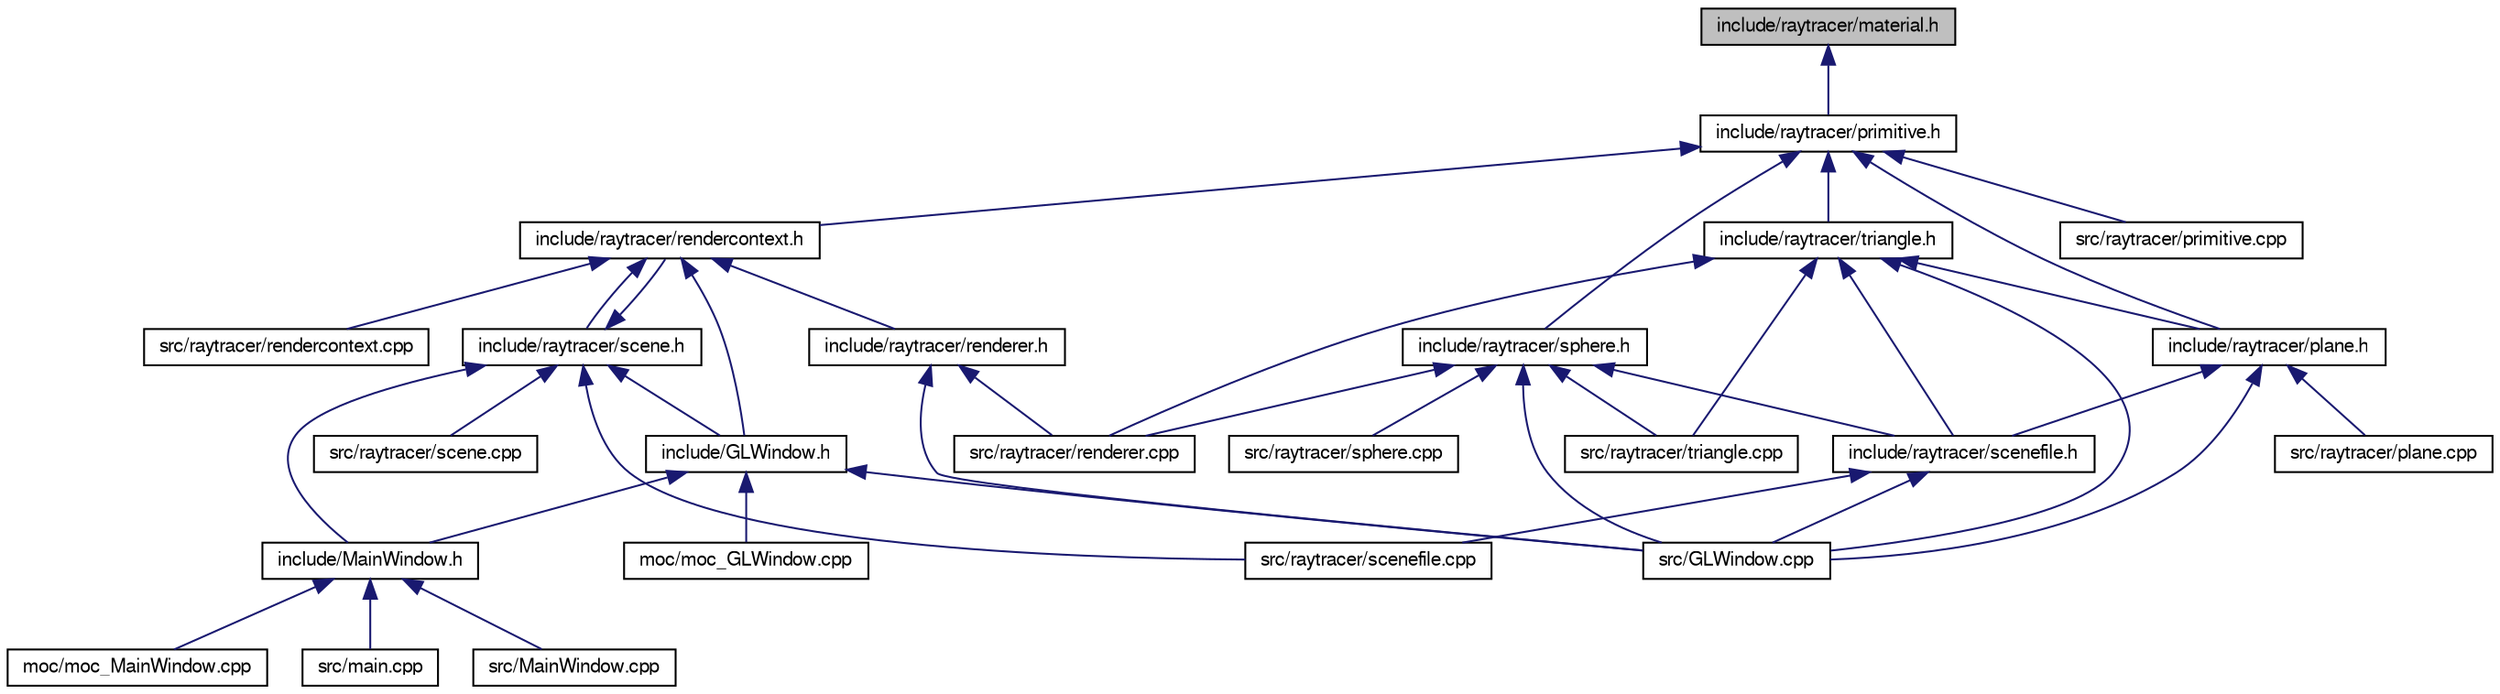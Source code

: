 digraph "include/raytracer/material.h"
{
  edge [fontname="FreeSans",fontsize="10",labelfontname="FreeSans",labelfontsize="10"];
  node [fontname="FreeSans",fontsize="10",shape=record];
  Node1 [label="include/raytracer/material.h",height=0.2,width=0.4,color="black", fillcolor="grey75", style="filled", fontcolor="black"];
  Node1 -> Node2 [dir="back",color="midnightblue",fontsize="10",style="solid"];
  Node2 [label="include/raytracer/primitive.h",height=0.2,width=0.4,color="black", fillcolor="white", style="filled",URL="$primitive_8h.html"];
  Node2 -> Node3 [dir="back",color="midnightblue",fontsize="10",style="solid"];
  Node3 [label="include/raytracer/rendercontext.h",height=0.2,width=0.4,color="black", fillcolor="white", style="filled",URL="$rendercontext_8h.html"];
  Node3 -> Node4 [dir="back",color="midnightblue",fontsize="10",style="solid"];
  Node4 [label="include/raytracer/scene.h",height=0.2,width=0.4,color="black", fillcolor="white", style="filled",URL="$scene_8h.html"];
  Node4 -> Node5 [dir="back",color="midnightblue",fontsize="10",style="solid"];
  Node5 [label="include/GLWindow.h",height=0.2,width=0.4,color="black", fillcolor="white", style="filled",URL="$GLWindow_8h.html",tooltip="a basic Qt GL window class for ngl demos "];
  Node5 -> Node6 [dir="back",color="midnightblue",fontsize="10",style="solid"];
  Node6 [label="include/MainWindow.h",height=0.2,width=0.4,color="black", fillcolor="white", style="filled",URL="$MainWindow_8h.html",tooltip="The main class for our UI window. "];
  Node6 -> Node7 [dir="back",color="midnightblue",fontsize="10",style="solid"];
  Node7 [label="moc/moc_MainWindow.cpp",height=0.2,width=0.4,color="black", fillcolor="white", style="filled",URL="$moc__MainWindow_8cpp.html"];
  Node6 -> Node8 [dir="back",color="midnightblue",fontsize="10",style="solid"];
  Node8 [label="src/main.cpp",height=0.2,width=0.4,color="black", fillcolor="white", style="filled",URL="$main_8cpp.html",tooltip="construct the new MainWindow and pass control to it "];
  Node6 -> Node9 [dir="back",color="midnightblue",fontsize="10",style="solid"];
  Node9 [label="src/MainWindow.cpp",height=0.2,width=0.4,color="black", fillcolor="white", style="filled",URL="$MainWindow_8cpp.html",tooltip="basic implementation file for the MainWindow class "];
  Node5 -> Node10 [dir="back",color="midnightblue",fontsize="10",style="solid"];
  Node10 [label="moc/moc_GLWindow.cpp",height=0.2,width=0.4,color="black", fillcolor="white", style="filled",URL="$moc__GLWindow_8cpp.html"];
  Node5 -> Node11 [dir="back",color="midnightblue",fontsize="10",style="solid"];
  Node11 [label="src/GLWindow.cpp",height=0.2,width=0.4,color="black", fillcolor="white", style="filled",URL="$GLWindow_8cpp.html",tooltip="basic implementation file for the GLWindow class "];
  Node4 -> Node3 [dir="back",color="midnightblue",fontsize="10",style="solid"];
  Node4 -> Node6 [dir="back",color="midnightblue",fontsize="10",style="solid"];
  Node4 -> Node12 [dir="back",color="midnightblue",fontsize="10",style="solid"];
  Node12 [label="src/raytracer/scene.cpp",height=0.2,width=0.4,color="black", fillcolor="white", style="filled",URL="$scene_8cpp.html"];
  Node4 -> Node13 [dir="back",color="midnightblue",fontsize="10",style="solid"];
  Node13 [label="src/raytracer/scenefile.cpp",height=0.2,width=0.4,color="black", fillcolor="white", style="filled",URL="$scenefile_8cpp.html"];
  Node3 -> Node5 [dir="back",color="midnightblue",fontsize="10",style="solid"];
  Node3 -> Node14 [dir="back",color="midnightblue",fontsize="10",style="solid"];
  Node14 [label="include/raytracer/renderer.h",height=0.2,width=0.4,color="black", fillcolor="white", style="filled",URL="$renderer_8h.html"];
  Node14 -> Node11 [dir="back",color="midnightblue",fontsize="10",style="solid"];
  Node14 -> Node15 [dir="back",color="midnightblue",fontsize="10",style="solid"];
  Node15 [label="src/raytracer/renderer.cpp",height=0.2,width=0.4,color="black", fillcolor="white", style="filled",URL="$renderer_8cpp.html"];
  Node3 -> Node16 [dir="back",color="midnightblue",fontsize="10",style="solid"];
  Node16 [label="src/raytracer/rendercontext.cpp",height=0.2,width=0.4,color="black", fillcolor="white", style="filled",URL="$rendercontext_8cpp.html"];
  Node2 -> Node17 [dir="back",color="midnightblue",fontsize="10",style="solid"];
  Node17 [label="include/raytracer/plane.h",height=0.2,width=0.4,color="black", fillcolor="white", style="filled",URL="$plane_8h.html"];
  Node17 -> Node18 [dir="back",color="midnightblue",fontsize="10",style="solid"];
  Node18 [label="include/raytracer/scenefile.h",height=0.2,width=0.4,color="black", fillcolor="white", style="filled",URL="$scenefile_8h.html"];
  Node18 -> Node11 [dir="back",color="midnightblue",fontsize="10",style="solid"];
  Node18 -> Node13 [dir="back",color="midnightblue",fontsize="10",style="solid"];
  Node17 -> Node11 [dir="back",color="midnightblue",fontsize="10",style="solid"];
  Node17 -> Node19 [dir="back",color="midnightblue",fontsize="10",style="solid"];
  Node19 [label="src/raytracer/plane.cpp",height=0.2,width=0.4,color="black", fillcolor="white", style="filled",URL="$plane_8cpp.html"];
  Node2 -> Node20 [dir="back",color="midnightblue",fontsize="10",style="solid"];
  Node20 [label="include/raytracer/sphere.h",height=0.2,width=0.4,color="black", fillcolor="white", style="filled",URL="$sphere_8h.html"];
  Node20 -> Node18 [dir="back",color="midnightblue",fontsize="10",style="solid"];
  Node20 -> Node11 [dir="back",color="midnightblue",fontsize="10",style="solid"];
  Node20 -> Node15 [dir="back",color="midnightblue",fontsize="10",style="solid"];
  Node20 -> Node21 [dir="back",color="midnightblue",fontsize="10",style="solid"];
  Node21 [label="src/raytracer/sphere.cpp",height=0.2,width=0.4,color="black", fillcolor="white", style="filled",URL="$sphere_8cpp.html"];
  Node20 -> Node22 [dir="back",color="midnightblue",fontsize="10",style="solid"];
  Node22 [label="src/raytracer/triangle.cpp",height=0.2,width=0.4,color="black", fillcolor="white", style="filled",URL="$triangle_8cpp.html"];
  Node2 -> Node23 [dir="back",color="midnightblue",fontsize="10",style="solid"];
  Node23 [label="include/raytracer/triangle.h",height=0.2,width=0.4,color="black", fillcolor="white", style="filled",URL="$triangle_8h.html"];
  Node23 -> Node17 [dir="back",color="midnightblue",fontsize="10",style="solid"];
  Node23 -> Node18 [dir="back",color="midnightblue",fontsize="10",style="solid"];
  Node23 -> Node11 [dir="back",color="midnightblue",fontsize="10",style="solid"];
  Node23 -> Node15 [dir="back",color="midnightblue",fontsize="10",style="solid"];
  Node23 -> Node22 [dir="back",color="midnightblue",fontsize="10",style="solid"];
  Node2 -> Node24 [dir="back",color="midnightblue",fontsize="10",style="solid"];
  Node24 [label="src/raytracer/primitive.cpp",height=0.2,width=0.4,color="black", fillcolor="white", style="filled",URL="$primitive_8cpp.html"];
}
